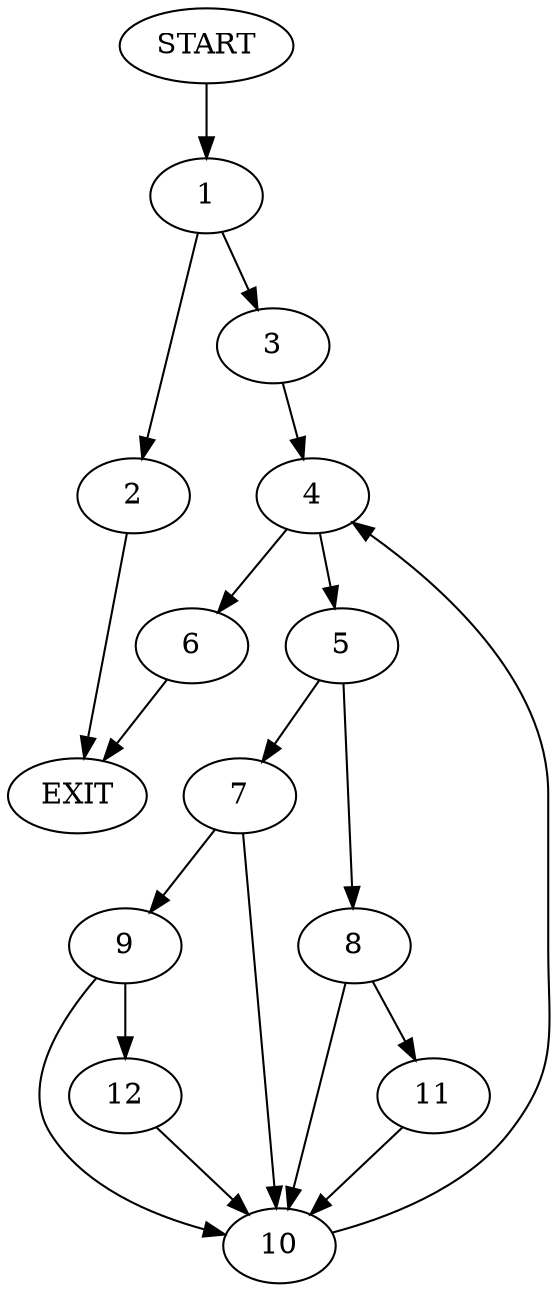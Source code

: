 digraph {
0 [label="START"]
13 [label="EXIT"]
0 -> 1
1 -> 2
1 -> 3
3 -> 4
2 -> 13
4 -> 5
4 -> 6
6 -> 13
5 -> 7
5 -> 8
7 -> 9
7 -> 10
8 -> 11
8 -> 10
10 -> 4
11 -> 10
9 -> 12
9 -> 10
12 -> 10
}
